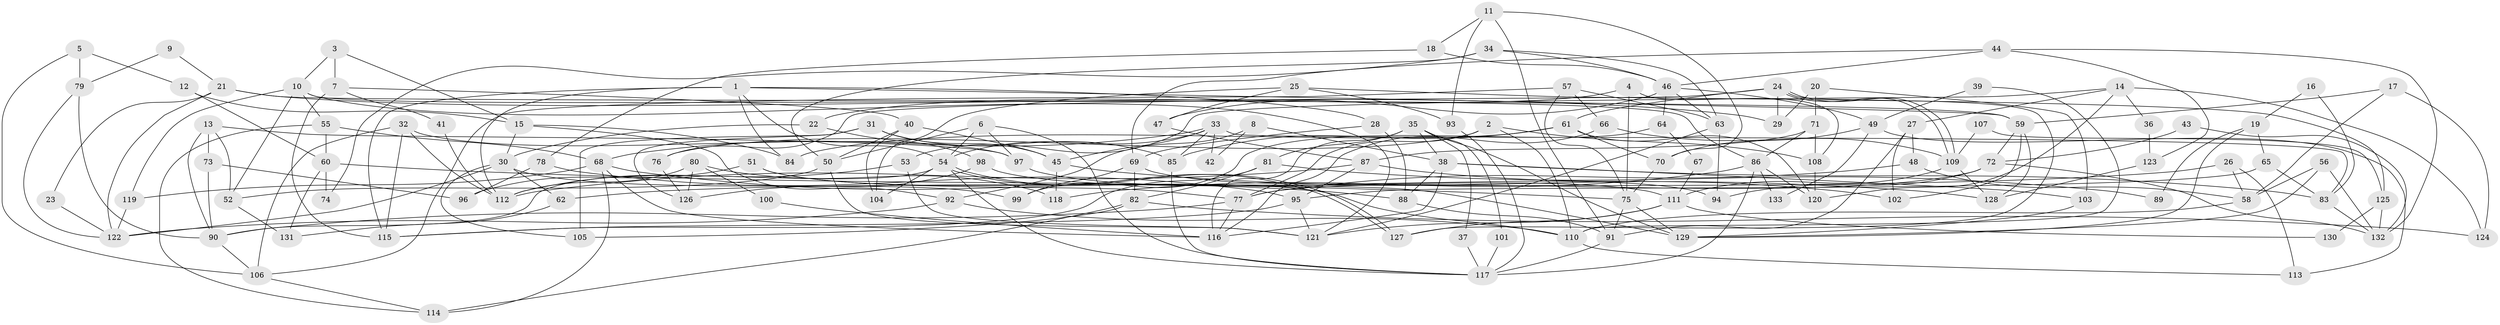 // Generated by graph-tools (version 1.1) at 2025/36/03/09/25 02:36:11]
// undirected, 133 vertices, 266 edges
graph export_dot {
graph [start="1"]
  node [color=gray90,style=filled];
  1;
  2;
  3;
  4;
  5;
  6;
  7;
  8;
  9;
  10;
  11;
  12;
  13;
  14;
  15;
  16;
  17;
  18;
  19;
  20;
  21;
  22;
  23;
  24;
  25;
  26;
  27;
  28;
  29;
  30;
  31;
  32;
  33;
  34;
  35;
  36;
  37;
  38;
  39;
  40;
  41;
  42;
  43;
  44;
  45;
  46;
  47;
  48;
  49;
  50;
  51;
  52;
  53;
  54;
  55;
  56;
  57;
  58;
  59;
  60;
  61;
  62;
  63;
  64;
  65;
  66;
  67;
  68;
  69;
  70;
  71;
  72;
  73;
  74;
  75;
  76;
  77;
  78;
  79;
  80;
  81;
  82;
  83;
  84;
  85;
  86;
  87;
  88;
  89;
  90;
  91;
  92;
  93;
  94;
  95;
  96;
  97;
  98;
  99;
  100;
  101;
  102;
  103;
  104;
  105;
  106;
  107;
  108;
  109;
  110;
  111;
  112;
  113;
  114;
  115;
  116;
  117;
  118;
  119;
  120;
  121;
  122;
  123;
  124;
  125;
  126;
  127;
  128;
  129;
  130;
  131;
  132;
  133;
  1 -- 112;
  1 -- 54;
  1 -- 28;
  1 -- 59;
  1 -- 84;
  1 -- 115;
  2 -- 76;
  2 -- 77;
  2 -- 108;
  2 -- 110;
  3 -- 15;
  3 -- 7;
  3 -- 10;
  4 -- 75;
  4 -- 108;
  4 -- 22;
  5 -- 106;
  5 -- 79;
  5 -- 12;
  6 -- 97;
  6 -- 117;
  6 -- 50;
  6 -- 54;
  7 -- 115;
  7 -- 40;
  7 -- 41;
  8 -- 92;
  8 -- 38;
  8 -- 42;
  9 -- 79;
  9 -- 21;
  10 -- 121;
  10 -- 52;
  10 -- 55;
  10 -- 86;
  10 -- 119;
  11 -- 70;
  11 -- 91;
  11 -- 18;
  11 -- 93;
  12 -- 60;
  12 -- 15;
  13 -- 52;
  13 -- 90;
  13 -- 73;
  13 -- 97;
  14 -- 120;
  14 -- 27;
  14 -- 36;
  14 -- 53;
  14 -- 124;
  15 -- 30;
  15 -- 84;
  15 -- 92;
  16 -- 19;
  16 -- 83;
  17 -- 59;
  17 -- 58;
  17 -- 124;
  18 -- 46;
  18 -- 78;
  19 -- 65;
  19 -- 129;
  19 -- 89;
  20 -- 29;
  20 -- 71;
  20 -- 103;
  21 -- 122;
  21 -- 59;
  21 -- 23;
  21 -- 29;
  22 -- 98;
  22 -- 30;
  23 -- 122;
  24 -- 127;
  24 -- 109;
  24 -- 109;
  24 -- 29;
  24 -- 61;
  24 -- 76;
  25 -- 104;
  25 -- 47;
  25 -- 93;
  25 -- 125;
  26 -- 62;
  26 -- 113;
  26 -- 58;
  27 -- 102;
  27 -- 91;
  27 -- 48;
  28 -- 88;
  28 -- 69;
  30 -- 122;
  30 -- 62;
  30 -- 99;
  30 -- 105;
  31 -- 105;
  31 -- 85;
  31 -- 45;
  31 -- 126;
  32 -- 97;
  32 -- 106;
  32 -- 112;
  32 -- 115;
  33 -- 85;
  33 -- 54;
  33 -- 42;
  33 -- 45;
  33 -- 68;
  33 -- 83;
  34 -- 63;
  34 -- 50;
  34 -- 46;
  34 -- 74;
  35 -- 81;
  35 -- 129;
  35 -- 37;
  35 -- 38;
  35 -- 101;
  35 -- 116;
  36 -- 123;
  37 -- 117;
  38 -- 116;
  38 -- 83;
  38 -- 88;
  38 -- 103;
  39 -- 110;
  39 -- 49;
  40 -- 50;
  40 -- 45;
  40 -- 104;
  41 -- 112;
  43 -- 132;
  43 -- 72;
  44 -- 69;
  44 -- 132;
  44 -- 46;
  44 -- 123;
  45 -- 118;
  45 -- 128;
  46 -- 47;
  46 -- 49;
  46 -- 63;
  46 -- 64;
  47 -- 87;
  48 -- 77;
  48 -- 58;
  49 -- 70;
  49 -- 113;
  49 -- 133;
  50 -- 121;
  50 -- 52;
  51 -- 110;
  51 -- 77;
  51 -- 96;
  52 -- 131;
  53 -- 112;
  53 -- 121;
  54 -- 127;
  54 -- 127;
  54 -- 90;
  54 -- 104;
  54 -- 117;
  55 -- 68;
  55 -- 60;
  55 -- 114;
  56 -- 132;
  56 -- 58;
  56 -- 129;
  57 -- 63;
  57 -- 75;
  57 -- 66;
  57 -- 106;
  58 -- 110;
  59 -- 128;
  59 -- 72;
  59 -- 102;
  60 -- 75;
  60 -- 74;
  60 -- 131;
  61 -- 84;
  61 -- 70;
  61 -- 85;
  61 -- 120;
  62 -- 131;
  63 -- 121;
  63 -- 94;
  64 -- 99;
  64 -- 67;
  65 -- 83;
  65 -- 95;
  66 -- 116;
  66 -- 109;
  67 -- 111;
  68 -- 114;
  68 -- 88;
  68 -- 116;
  68 -- 119;
  69 -- 94;
  69 -- 82;
  69 -- 99;
  70 -- 75;
  71 -- 108;
  71 -- 86;
  71 -- 87;
  72 -- 77;
  72 -- 94;
  72 -- 132;
  73 -- 90;
  73 -- 96;
  75 -- 91;
  75 -- 129;
  76 -- 126;
  77 -- 90;
  77 -- 116;
  78 -- 96;
  78 -- 95;
  79 -- 122;
  79 -- 90;
  80 -- 112;
  80 -- 118;
  80 -- 100;
  80 -- 126;
  81 -- 115;
  81 -- 82;
  81 -- 89;
  82 -- 124;
  82 -- 105;
  82 -- 114;
  83 -- 132;
  85 -- 117;
  86 -- 117;
  86 -- 118;
  86 -- 120;
  86 -- 133;
  87 -- 95;
  87 -- 102;
  87 -- 112;
  88 -- 91;
  90 -- 106;
  91 -- 117;
  92 -- 110;
  92 -- 122;
  93 -- 117;
  95 -- 115;
  95 -- 121;
  97 -- 111;
  98 -- 126;
  98 -- 129;
  100 -- 116;
  101 -- 117;
  103 -- 129;
  106 -- 114;
  107 -- 125;
  107 -- 109;
  108 -- 120;
  109 -- 111;
  109 -- 128;
  110 -- 113;
  111 -- 121;
  111 -- 127;
  111 -- 130;
  119 -- 122;
  123 -- 128;
  125 -- 132;
  125 -- 130;
}
